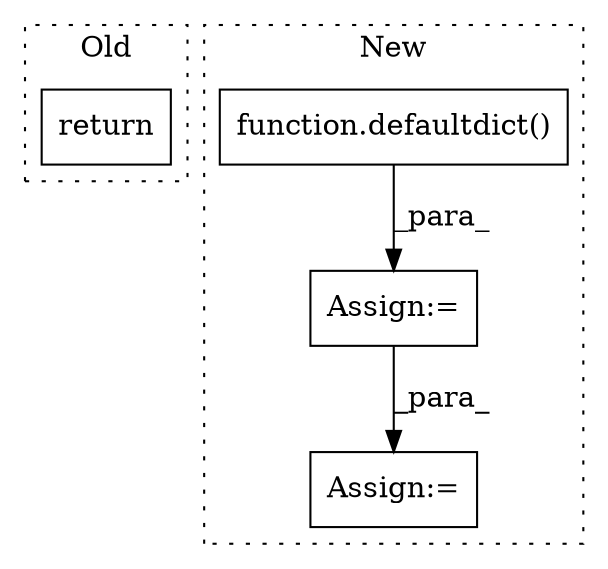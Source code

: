 digraph G {
subgraph cluster0 {
1 [label="return" a="93" s="2033" l="7" shape="box"];
label = "Old";
style="dotted";
}
subgraph cluster1 {
2 [label="function.defaultdict()" a="75" s="2245,2261" l="12,1" shape="box"];
3 [label="Assign:=" a="68" s="2242" l="3" shape="box"];
4 [label="Assign:=" a="68" s="2470" l="4" shape="box"];
label = "New";
style="dotted";
}
2 -> 3 [label="_para_"];
3 -> 4 [label="_para_"];
}